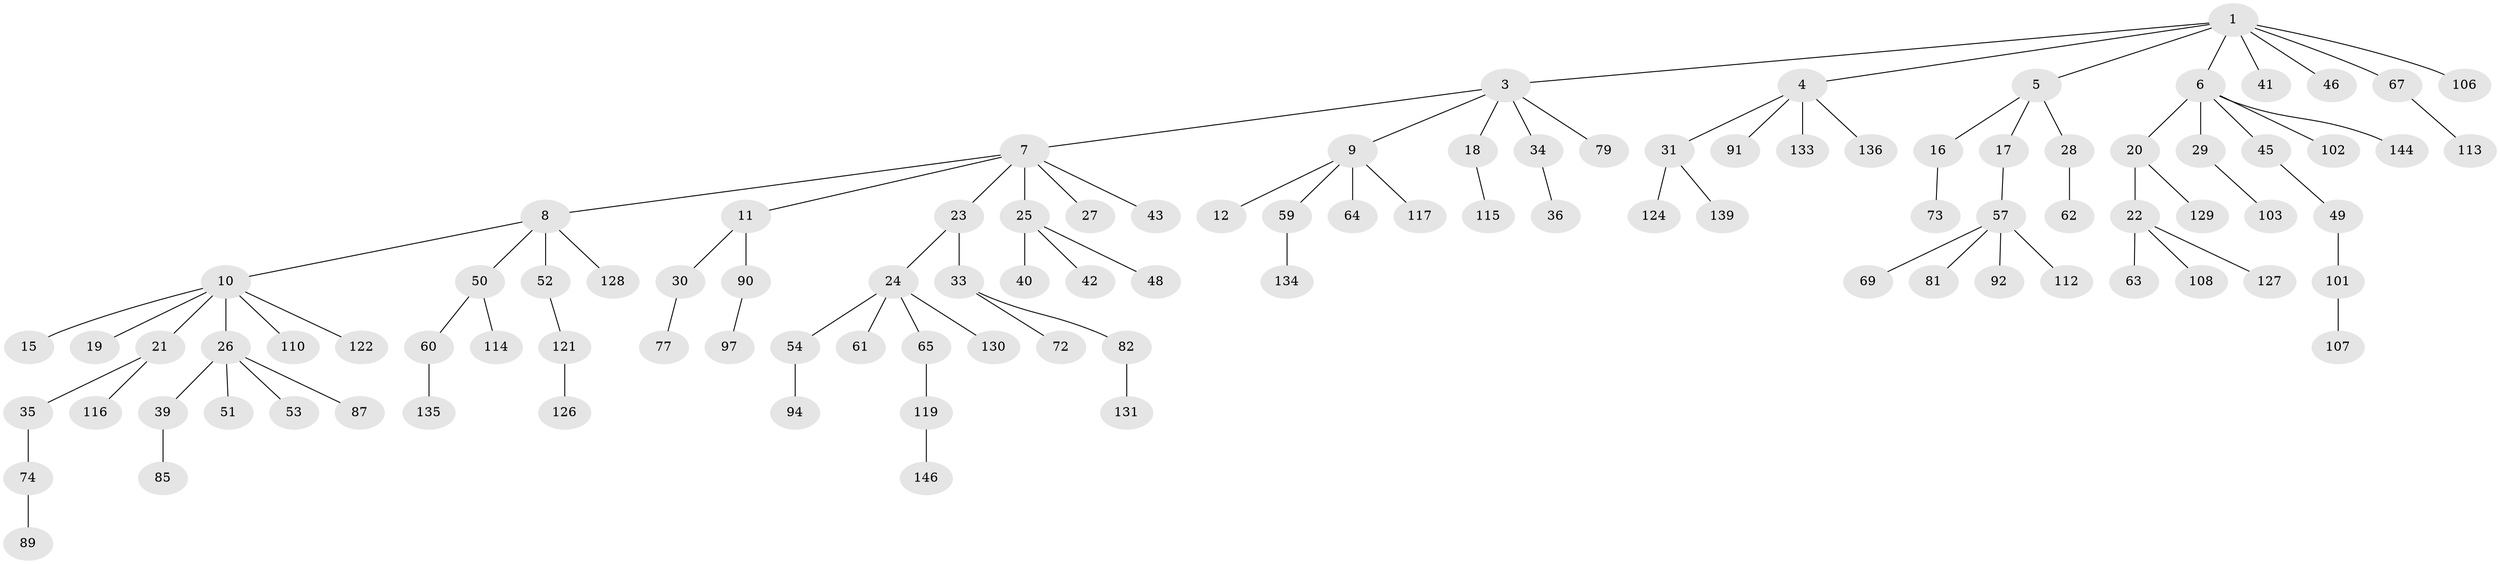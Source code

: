// Generated by graph-tools (version 1.1) at 2025/52/02/27/25 19:52:10]
// undirected, 101 vertices, 100 edges
graph export_dot {
graph [start="1"]
  node [color=gray90,style=filled];
  1 [super="+2"];
  3 [super="+55"];
  4 [super="+120"];
  5 [super="+111"];
  6 [super="+71"];
  7 [super="+13"];
  8 [super="+47"];
  9 [super="+37"];
  10 [super="+14"];
  11;
  12;
  15;
  16;
  17 [super="+100"];
  18 [super="+38"];
  19 [super="+88"];
  20 [super="+66"];
  21 [super="+109"];
  22 [super="+99"];
  23;
  24 [super="+76"];
  25 [super="+70"];
  26 [super="+83"];
  27;
  28 [super="+58"];
  29 [super="+96"];
  30 [super="+75"];
  31 [super="+32"];
  33 [super="+68"];
  34;
  35 [super="+56"];
  36;
  39 [super="+44"];
  40;
  41 [super="+143"];
  42;
  43;
  45 [super="+93"];
  46;
  48;
  49;
  50;
  51;
  52 [super="+145"];
  53;
  54 [super="+118"];
  57 [super="+104"];
  59 [super="+141"];
  60;
  61 [super="+105"];
  62 [super="+138"];
  63 [super="+80"];
  64;
  65;
  67;
  69;
  72 [super="+147"];
  73;
  74 [super="+86"];
  77 [super="+78"];
  79;
  81 [super="+84"];
  82;
  85;
  87 [super="+98"];
  89;
  90 [super="+95"];
  91;
  92;
  94;
  97 [super="+140"];
  101 [super="+125"];
  102;
  103 [super="+123"];
  106;
  107;
  108;
  110;
  112;
  113;
  114;
  115;
  116;
  117;
  119 [super="+137"];
  121;
  122;
  124;
  126 [super="+132"];
  127;
  128;
  129;
  130;
  131 [super="+148"];
  133;
  134 [super="+142"];
  135;
  136;
  139;
  144;
  146;
  1 -- 3;
  1 -- 4;
  1 -- 41;
  1 -- 46;
  1 -- 106;
  1 -- 67;
  1 -- 5;
  1 -- 6;
  3 -- 7;
  3 -- 9;
  3 -- 18;
  3 -- 34;
  3 -- 79;
  4 -- 31;
  4 -- 91;
  4 -- 136;
  4 -- 133;
  5 -- 16;
  5 -- 17;
  5 -- 28;
  6 -- 20;
  6 -- 29;
  6 -- 45;
  6 -- 144;
  6 -- 102;
  7 -- 8;
  7 -- 11;
  7 -- 23;
  7 -- 27;
  7 -- 25;
  7 -- 43;
  8 -- 10;
  8 -- 50;
  8 -- 52;
  8 -- 128;
  9 -- 12;
  9 -- 64;
  9 -- 117;
  9 -- 59;
  10 -- 21;
  10 -- 110;
  10 -- 122;
  10 -- 19;
  10 -- 26;
  10 -- 15;
  11 -- 30;
  11 -- 90;
  16 -- 73;
  17 -- 57;
  18 -- 115;
  20 -- 22;
  20 -- 129;
  21 -- 35;
  21 -- 116;
  22 -- 63;
  22 -- 108;
  22 -- 127;
  23 -- 24;
  23 -- 33;
  24 -- 54;
  24 -- 61;
  24 -- 65;
  24 -- 130;
  25 -- 40;
  25 -- 42;
  25 -- 48;
  26 -- 39;
  26 -- 51;
  26 -- 53;
  26 -- 87;
  28 -- 62;
  29 -- 103;
  30 -- 77;
  31 -- 124;
  31 -- 139;
  33 -- 72;
  33 -- 82;
  34 -- 36;
  35 -- 74;
  39 -- 85;
  45 -- 49;
  49 -- 101;
  50 -- 60;
  50 -- 114;
  52 -- 121;
  54 -- 94;
  57 -- 69;
  57 -- 81;
  57 -- 92;
  57 -- 112;
  59 -- 134;
  60 -- 135;
  65 -- 119;
  67 -- 113;
  74 -- 89;
  82 -- 131;
  90 -- 97;
  101 -- 107;
  119 -- 146;
  121 -- 126;
}
